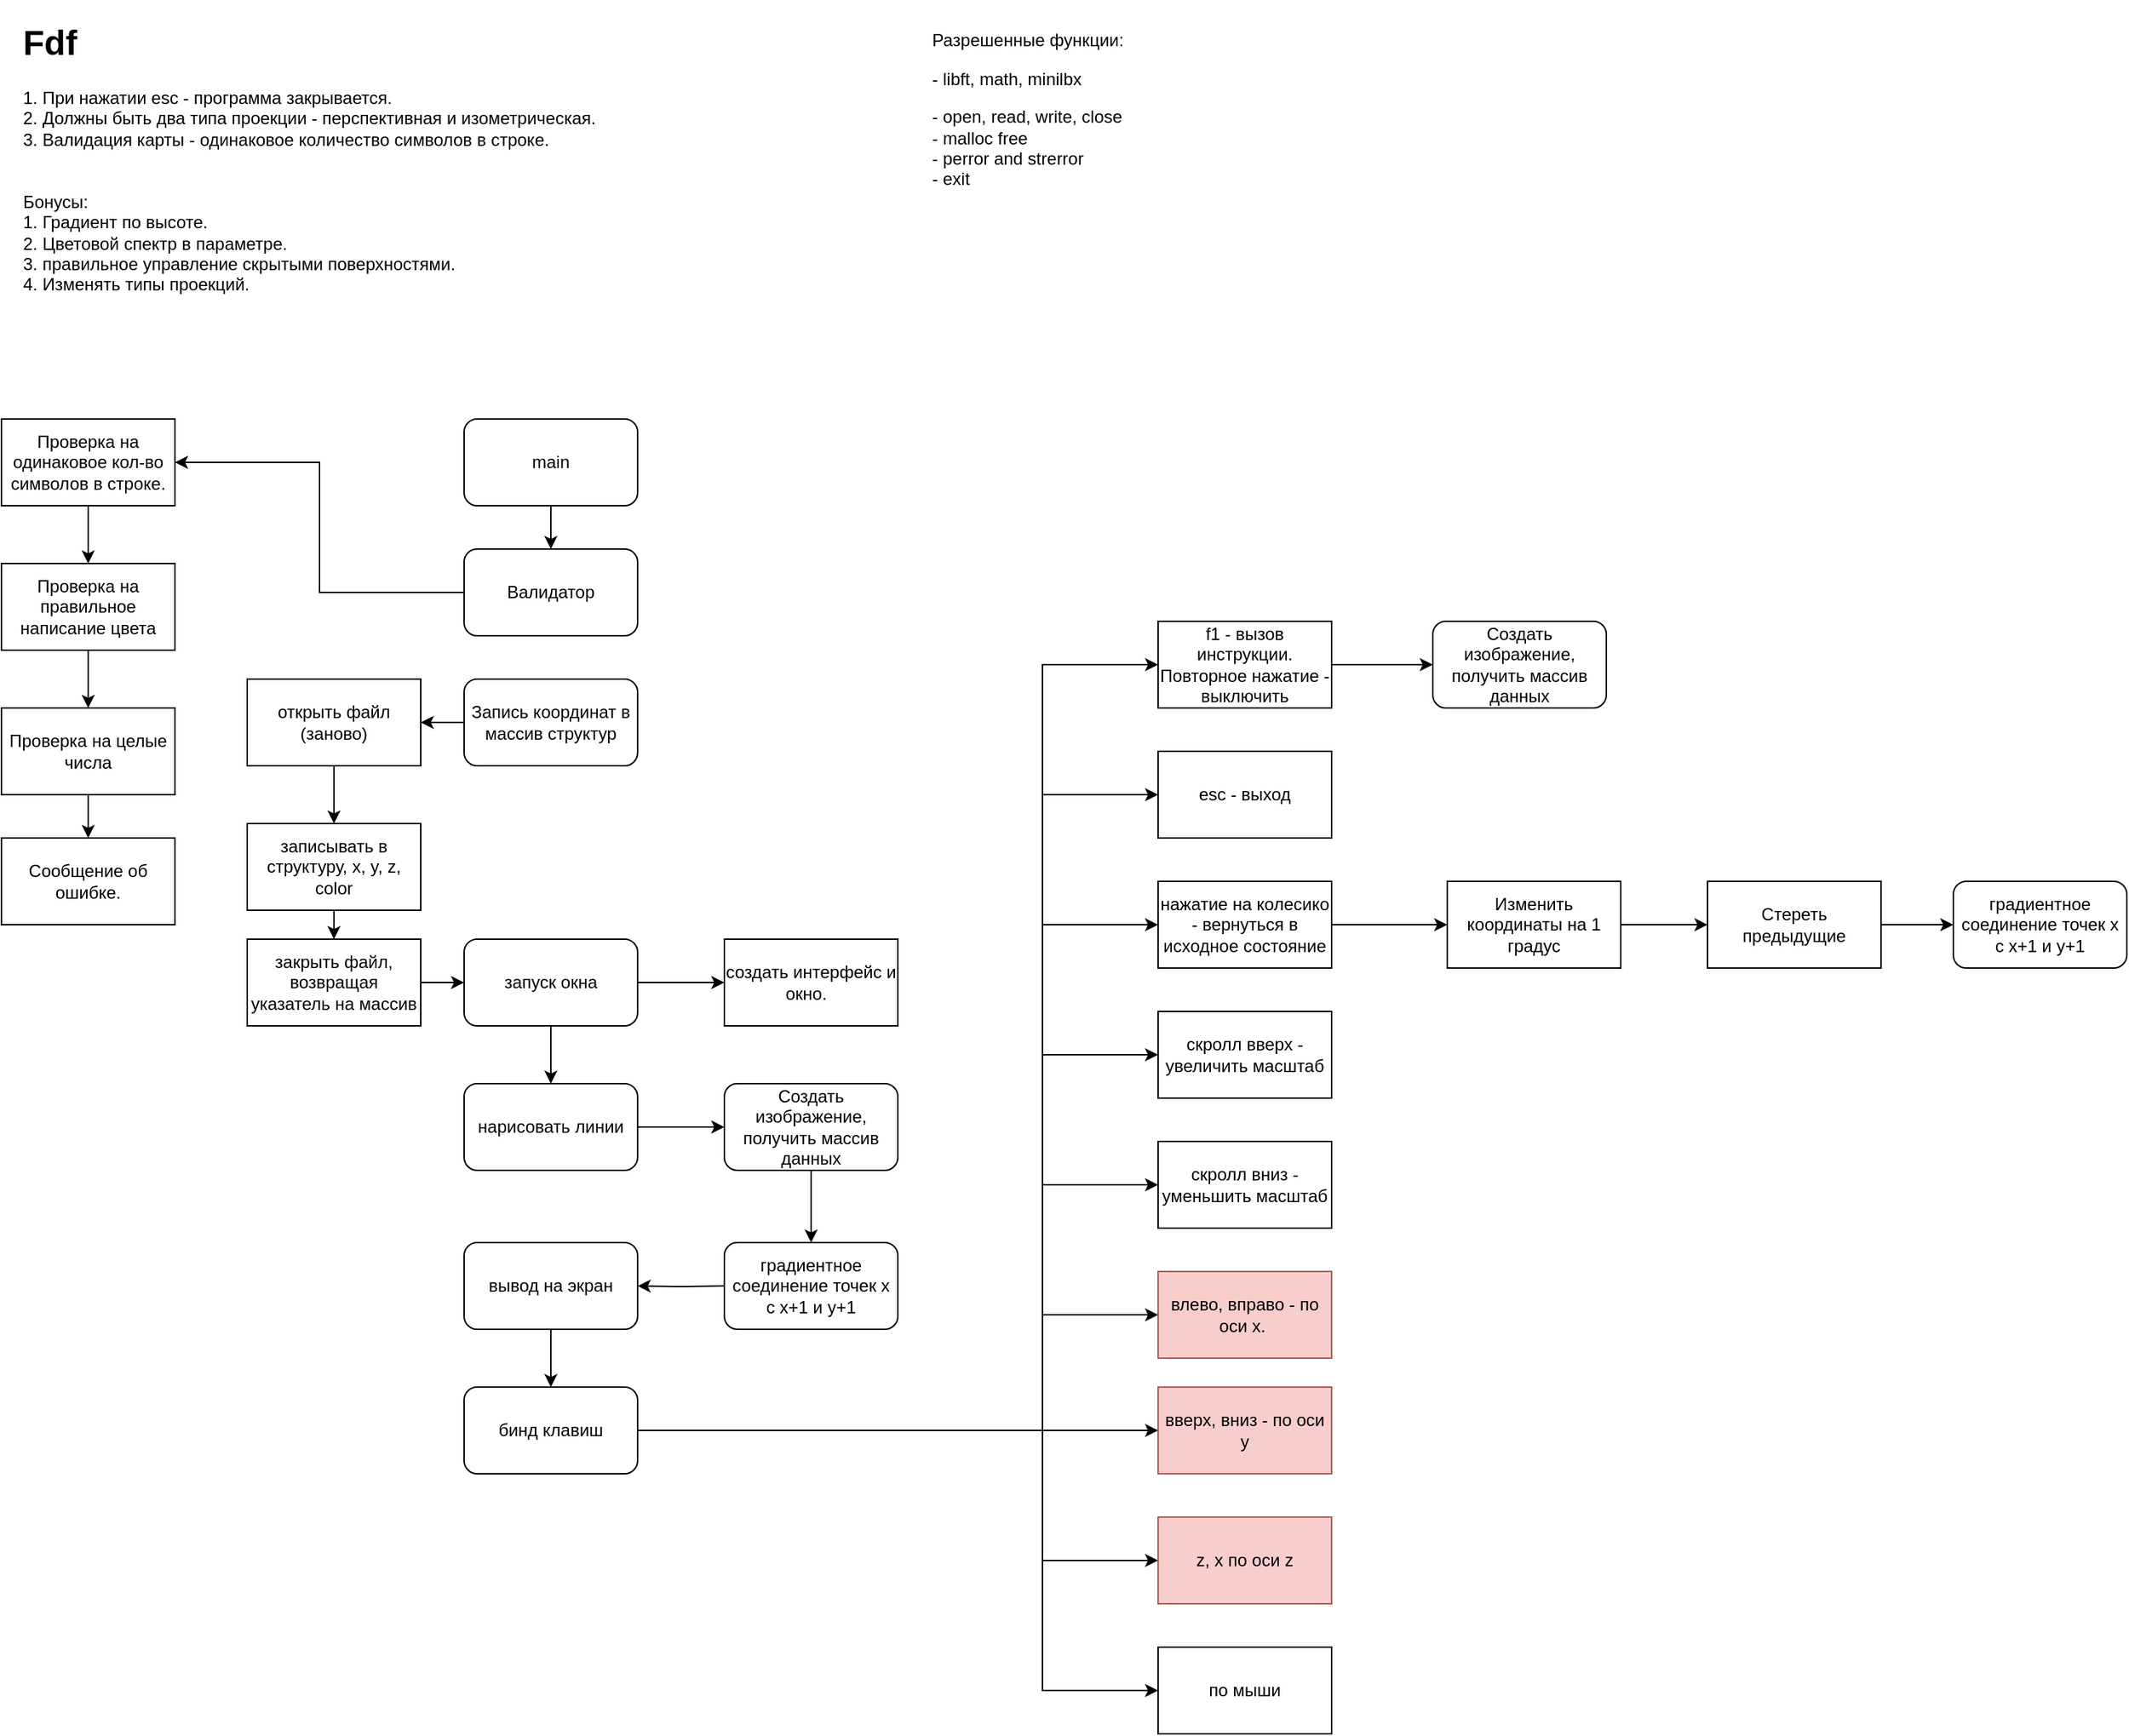 <mxfile version="10.5.4" type="github"><diagram id="v42kx7biO2deFO37t8zv" name="Page-1"><mxGraphModel dx="1154" dy="1090" grid="1" gridSize="10" guides="1" tooltips="1" connect="1" arrows="1" fold="1" page="1" pageScale="1" pageWidth="850" pageHeight="1100" math="0" shadow="0"><root><mxCell id="0"/><mxCell id="1" parent="0"/><mxCell id="bMH6zzSPCmijD4IpLeof-1" value="&lt;h1&gt;Fdf&lt;/h1&gt;&lt;p&gt;&lt;/p&gt;1. При нажатии esc - программа закрывается.&lt;br&gt;2. Должны быть два типа проекции - перспективная и изометрическая.&lt;br&gt;3. Валидация карты - одинаковое количество символов в строке.&amp;nbsp;&lt;br&gt;&lt;br&gt;&lt;br&gt;Бонусы:&lt;br&gt;1. Градиент по высоте.&lt;br&gt;2. Цветовой спектр в параметре.&lt;br&gt;3. правильное управление скрытыми поверхностями.&amp;nbsp;&lt;br&gt;4. Изменять типы проекций.&lt;br&gt;&lt;br&gt;" style="text;html=1;strokeColor=none;fillColor=none;spacing=5;spacingTop=-20;whiteSpace=wrap;overflow=hidden;rounded=0;" vertex="1" parent="1"><mxGeometry x="40" y="20" width="620" height="210" as="geometry"/></mxCell><mxCell id="bMH6zzSPCmijD4IpLeof-2" value="&lt;p style=&quot;text-align: left&quot;&gt;Разрешенные функции:&lt;/p&gt;&lt;p style=&quot;text-align: left&quot;&gt;- libft, math, minilbx&lt;/p&gt;&lt;span&gt;&lt;div style=&quot;text-align: left&quot;&gt;&lt;span&gt;- open, read, write, close&lt;/span&gt;&lt;/div&gt;&lt;/span&gt;&lt;span&gt;&lt;div style=&quot;text-align: left&quot;&gt;&lt;span&gt;- malloc free&lt;/span&gt;&lt;/div&gt;&lt;/span&gt;&lt;span&gt;&lt;div style=&quot;text-align: left&quot;&gt;&lt;span&gt;- perror and strerror&lt;/span&gt;&lt;/div&gt;&lt;/span&gt;&lt;div style=&quot;text-align: left&quot;&gt;&lt;span&gt;- exit&lt;/span&gt;&lt;/div&gt;" style="text;html=1;strokeColor=none;fillColor=none;align=center;verticalAlign=middle;whiteSpace=wrap;rounded=0;" vertex="1" parent="1"><mxGeometry x="660" y="10" width="160" height="140" as="geometry"/></mxCell><mxCell id="bMH6zzSPCmijD4IpLeof-11" style="edgeStyle=orthogonalEdgeStyle;rounded=0;orthogonalLoop=1;jettySize=auto;html=1;entryX=0.5;entryY=0;entryDx=0;entryDy=0;" edge="1" parent="1" source="bMH6zzSPCmijD4IpLeof-3" target="bMH6zzSPCmijD4IpLeof-4"><mxGeometry relative="1" as="geometry"/></mxCell><mxCell id="bMH6zzSPCmijD4IpLeof-3" value="main" style="rounded=1;whiteSpace=wrap;html=1;" vertex="1" parent="1"><mxGeometry x="350" y="300" width="120" height="60" as="geometry"/></mxCell><mxCell id="bMH6zzSPCmijD4IpLeof-10" style="edgeStyle=orthogonalEdgeStyle;rounded=0;orthogonalLoop=1;jettySize=auto;html=1;entryX=1;entryY=0.5;entryDx=0;entryDy=0;" edge="1" parent="1" source="bMH6zzSPCmijD4IpLeof-4" target="bMH6zzSPCmijD4IpLeof-5"><mxGeometry relative="1" as="geometry"/></mxCell><mxCell id="bMH6zzSPCmijD4IpLeof-4" value="Валидатор" style="rounded=1;whiteSpace=wrap;html=1;" vertex="1" parent="1"><mxGeometry x="350" y="390" width="120" height="60" as="geometry"/></mxCell><mxCell id="bMH6zzSPCmijD4IpLeof-9" style="edgeStyle=orthogonalEdgeStyle;rounded=0;orthogonalLoop=1;jettySize=auto;html=1;entryX=0.5;entryY=0;entryDx=0;entryDy=0;" edge="1" parent="1" source="bMH6zzSPCmijD4IpLeof-5" target="bMH6zzSPCmijD4IpLeof-6"><mxGeometry relative="1" as="geometry"/></mxCell><mxCell id="bMH6zzSPCmijD4IpLeof-5" value="Проверка на одинаковое кол-во символов в строке." style="rounded=0;whiteSpace=wrap;html=1;" vertex="1" parent="1"><mxGeometry x="30" y="300" width="120" height="60" as="geometry"/></mxCell><mxCell id="bMH6zzSPCmijD4IpLeof-8" style="edgeStyle=orthogonalEdgeStyle;rounded=0;orthogonalLoop=1;jettySize=auto;html=1;entryX=0.5;entryY=0;entryDx=0;entryDy=0;" edge="1" parent="1" source="bMH6zzSPCmijD4IpLeof-6" target="bMH6zzSPCmijD4IpLeof-7"><mxGeometry relative="1" as="geometry"/></mxCell><mxCell id="bMH6zzSPCmijD4IpLeof-6" value="Проверка на правильное написание цвета" style="rounded=0;whiteSpace=wrap;html=1;" vertex="1" parent="1"><mxGeometry x="30" y="400" width="120" height="60" as="geometry"/></mxCell><mxCell id="bMH6zzSPCmijD4IpLeof-48" style="edgeStyle=orthogonalEdgeStyle;rounded=0;orthogonalLoop=1;jettySize=auto;html=1;entryX=0.5;entryY=0;entryDx=0;entryDy=0;" edge="1" parent="1" source="bMH6zzSPCmijD4IpLeof-7" target="bMH6zzSPCmijD4IpLeof-47"><mxGeometry relative="1" as="geometry"/></mxCell><mxCell id="bMH6zzSPCmijD4IpLeof-7" value="Проверка на целые числа" style="rounded=0;whiteSpace=wrap;html=1;" vertex="1" parent="1"><mxGeometry x="30" y="500" width="120" height="60" as="geometry"/></mxCell><mxCell id="bMH6zzSPCmijD4IpLeof-28" style="edgeStyle=orthogonalEdgeStyle;rounded=0;orthogonalLoop=1;jettySize=auto;html=1;exitX=1;exitY=0.5;exitDx=0;exitDy=0;entryX=0;entryY=0.5;entryDx=0;entryDy=0;" edge="1" parent="1" source="bMH6zzSPCmijD4IpLeof-12" target="bMH6zzSPCmijD4IpLeof-24"><mxGeometry relative="1" as="geometry"><Array as="points"><mxPoint x="750" y="1000"/><mxPoint x="750" y="470"/></Array></mxGeometry></mxCell><mxCell id="bMH6zzSPCmijD4IpLeof-29" style="edgeStyle=orthogonalEdgeStyle;rounded=0;orthogonalLoop=1;jettySize=auto;html=1;entryX=0;entryY=0.5;entryDx=0;entryDy=0;" edge="1" parent="1" source="bMH6zzSPCmijD4IpLeof-12" target="bMH6zzSPCmijD4IpLeof-14"><mxGeometry relative="1" as="geometry"><Array as="points"><mxPoint x="750" y="1000"/><mxPoint x="750" y="560"/></Array></mxGeometry></mxCell><mxCell id="bMH6zzSPCmijD4IpLeof-30" style="edgeStyle=orthogonalEdgeStyle;rounded=0;orthogonalLoop=1;jettySize=auto;html=1;entryX=0;entryY=0.5;entryDx=0;entryDy=0;" edge="1" parent="1" source="bMH6zzSPCmijD4IpLeof-12" target="bMH6zzSPCmijD4IpLeof-15"><mxGeometry relative="1" as="geometry"><Array as="points"><mxPoint x="750" y="1000"/><mxPoint x="750" y="650"/></Array></mxGeometry></mxCell><mxCell id="bMH6zzSPCmijD4IpLeof-31" style="edgeStyle=orthogonalEdgeStyle;rounded=0;orthogonalLoop=1;jettySize=auto;html=1;entryX=0;entryY=0.5;entryDx=0;entryDy=0;" edge="1" parent="1" source="bMH6zzSPCmijD4IpLeof-12" target="bMH6zzSPCmijD4IpLeof-18"><mxGeometry relative="1" as="geometry"><Array as="points"><mxPoint x="750" y="1000"/><mxPoint x="750" y="740"/></Array></mxGeometry></mxCell><mxCell id="bMH6zzSPCmijD4IpLeof-32" style="edgeStyle=orthogonalEdgeStyle;rounded=0;orthogonalLoop=1;jettySize=auto;html=1;entryX=0;entryY=0.5;entryDx=0;entryDy=0;" edge="1" parent="1" source="bMH6zzSPCmijD4IpLeof-12" target="bMH6zzSPCmijD4IpLeof-19"><mxGeometry relative="1" as="geometry"><Array as="points"><mxPoint x="750" y="1000"/><mxPoint x="750" y="830"/></Array></mxGeometry></mxCell><mxCell id="bMH6zzSPCmijD4IpLeof-33" style="edgeStyle=orthogonalEdgeStyle;rounded=0;orthogonalLoop=1;jettySize=auto;html=1;entryX=0;entryY=0.5;entryDx=0;entryDy=0;" edge="1" parent="1" source="bMH6zzSPCmijD4IpLeof-12" target="bMH6zzSPCmijD4IpLeof-20"><mxGeometry relative="1" as="geometry"><Array as="points"><mxPoint x="750" y="1000"/><mxPoint x="750" y="920"/></Array></mxGeometry></mxCell><mxCell id="bMH6zzSPCmijD4IpLeof-34" style="edgeStyle=orthogonalEdgeStyle;rounded=0;orthogonalLoop=1;jettySize=auto;html=1;entryX=0;entryY=0.5;entryDx=0;entryDy=0;" edge="1" parent="1" source="bMH6zzSPCmijD4IpLeof-12" target="bMH6zzSPCmijD4IpLeof-21"><mxGeometry relative="1" as="geometry"/></mxCell><mxCell id="bMH6zzSPCmijD4IpLeof-35" style="edgeStyle=orthogonalEdgeStyle;rounded=0;orthogonalLoop=1;jettySize=auto;html=1;entryX=0;entryY=0.5;entryDx=0;entryDy=0;" edge="1" parent="1" source="bMH6zzSPCmijD4IpLeof-12" target="bMH6zzSPCmijD4IpLeof-22"><mxGeometry relative="1" as="geometry"><Array as="points"><mxPoint x="750" y="1000"/><mxPoint x="750" y="1090"/></Array></mxGeometry></mxCell><mxCell id="bMH6zzSPCmijD4IpLeof-67" style="edgeStyle=orthogonalEdgeStyle;rounded=0;orthogonalLoop=1;jettySize=auto;html=1;entryX=0;entryY=0.5;entryDx=0;entryDy=0;" edge="1" parent="1" source="bMH6zzSPCmijD4IpLeof-12" target="bMH6zzSPCmijD4IpLeof-66"><mxGeometry relative="1" as="geometry"><Array as="points"><mxPoint x="750" y="1000"/><mxPoint x="750" y="1180"/></Array></mxGeometry></mxCell><mxCell id="bMH6zzSPCmijD4IpLeof-12" value="бинд клавиш" style="rounded=1;whiteSpace=wrap;html=1;" vertex="1" parent="1"><mxGeometry x="350" y="970" width="120" height="60" as="geometry"/></mxCell><mxCell id="bMH6zzSPCmijD4IpLeof-14" value="esc - выход" style="rounded=0;whiteSpace=wrap;html=1;" vertex="1" parent="1"><mxGeometry x="830" y="530" width="120" height="60" as="geometry"/></mxCell><mxCell id="bMH6zzSPCmijD4IpLeof-69" style="edgeStyle=orthogonalEdgeStyle;rounded=0;orthogonalLoop=1;jettySize=auto;html=1;entryX=0;entryY=0.5;entryDx=0;entryDy=0;" edge="1" parent="1" source="bMH6zzSPCmijD4IpLeof-15" target="bMH6zzSPCmijD4IpLeof-70"><mxGeometry relative="1" as="geometry"><mxPoint x="1010" y="650" as="targetPoint"/></mxGeometry></mxCell><mxCell id="bMH6zzSPCmijD4IpLeof-15" value="нажатие на колесико - вернуться в исходное состояние" style="rounded=0;whiteSpace=wrap;html=1;" vertex="1" parent="1"><mxGeometry x="830" y="620" width="120" height="60" as="geometry"/></mxCell><mxCell id="bMH6zzSPCmijD4IpLeof-18" value="скролл вверх - увеличить масштаб" style="rounded=0;whiteSpace=wrap;html=1;" vertex="1" parent="1"><mxGeometry x="830" y="710" width="120" height="60" as="geometry"/></mxCell><mxCell id="bMH6zzSPCmijD4IpLeof-19" value="скролл вниз - уменьшить масштаб" style="rounded=0;whiteSpace=wrap;html=1;" vertex="1" parent="1"><mxGeometry x="830" y="800" width="120" height="60" as="geometry"/></mxCell><mxCell id="bMH6zzSPCmijD4IpLeof-20" value="влево, вправо - по оси x.&amp;nbsp;" style="rounded=0;whiteSpace=wrap;html=1;fillColor=#f8cecc;strokeColor=#b85450;" vertex="1" parent="1"><mxGeometry x="830" y="890" width="120" height="60" as="geometry"/></mxCell><mxCell id="bMH6zzSPCmijD4IpLeof-21" value="вверх, вниз - по оси y" style="rounded=0;whiteSpace=wrap;html=1;fillColor=#f8cecc;strokeColor=#b85450;" vertex="1" parent="1"><mxGeometry x="830" y="970" width="120" height="60" as="geometry"/></mxCell><mxCell id="bMH6zzSPCmijD4IpLeof-22" value="z, x по оси z" style="rounded=0;whiteSpace=wrap;html=1;fillColor=#f8cecc;strokeColor=#b85450;" vertex="1" parent="1"><mxGeometry x="830" y="1060" width="120" height="60" as="geometry"/></mxCell><mxCell id="bMH6zzSPCmijD4IpLeof-65" style="edgeStyle=orthogonalEdgeStyle;rounded=0;orthogonalLoop=1;jettySize=auto;html=1;entryX=0;entryY=0.5;entryDx=0;entryDy=0;" edge="1" parent="1" source="bMH6zzSPCmijD4IpLeof-24" target="bMH6zzSPCmijD4IpLeof-64"><mxGeometry relative="1" as="geometry"/></mxCell><mxCell id="bMH6zzSPCmijD4IpLeof-24" value="f1 - вызов инструкции.&lt;br&gt;Повторное нажатие - выключить&lt;br&gt;" style="rounded=0;whiteSpace=wrap;html=1;" vertex="1" parent="1"><mxGeometry x="830" y="440" width="120" height="60" as="geometry"/></mxCell><mxCell id="bMH6zzSPCmijD4IpLeof-50" style="edgeStyle=orthogonalEdgeStyle;rounded=0;orthogonalLoop=1;jettySize=auto;html=1;entryX=0;entryY=0.5;entryDx=0;entryDy=0;" edge="1" parent="1" source="bMH6zzSPCmijD4IpLeof-25" target="bMH6zzSPCmijD4IpLeof-37"><mxGeometry relative="1" as="geometry"/></mxCell><mxCell id="bMH6zzSPCmijD4IpLeof-53" style="edgeStyle=orthogonalEdgeStyle;rounded=0;orthogonalLoop=1;jettySize=auto;html=1;entryX=0.5;entryY=0;entryDx=0;entryDy=0;" edge="1" parent="1" source="bMH6zzSPCmijD4IpLeof-25" target="bMH6zzSPCmijD4IpLeof-52"><mxGeometry relative="1" as="geometry"/></mxCell><mxCell id="bMH6zzSPCmijD4IpLeof-25" value="запуск окна" style="rounded=1;whiteSpace=wrap;html=1;" vertex="1" parent="1"><mxGeometry x="350" y="660" width="120" height="60" as="geometry"/></mxCell><mxCell id="bMH6zzSPCmijD4IpLeof-37" value="создать интерфейс и окно.&amp;nbsp;&amp;nbsp;" style="rounded=0;whiteSpace=wrap;html=1;" vertex="1" parent="1"><mxGeometry x="530" y="660" width="120" height="60" as="geometry"/></mxCell><mxCell id="bMH6zzSPCmijD4IpLeof-44" style="edgeStyle=orthogonalEdgeStyle;rounded=0;orthogonalLoop=1;jettySize=auto;html=1;entryX=1;entryY=0.5;entryDx=0;entryDy=0;" edge="1" parent="1" source="bMH6zzSPCmijD4IpLeof-40" target="bMH6zzSPCmijD4IpLeof-41"><mxGeometry relative="1" as="geometry"/></mxCell><mxCell id="bMH6zzSPCmijD4IpLeof-40" value="Запись координат в массив структур" style="rounded=1;whiteSpace=wrap;html=1;" vertex="1" parent="1"><mxGeometry x="350" y="480" width="120" height="60" as="geometry"/></mxCell><mxCell id="bMH6zzSPCmijD4IpLeof-43" style="edgeStyle=orthogonalEdgeStyle;rounded=0;orthogonalLoop=1;jettySize=auto;html=1;entryX=0.5;entryY=0;entryDx=0;entryDy=0;" edge="1" parent="1" source="bMH6zzSPCmijD4IpLeof-41" target="bMH6zzSPCmijD4IpLeof-42"><mxGeometry relative="1" as="geometry"/></mxCell><mxCell id="bMH6zzSPCmijD4IpLeof-41" value="открыть файл (заново)" style="rounded=0;whiteSpace=wrap;html=1;" vertex="1" parent="1"><mxGeometry x="200" y="480" width="120" height="60" as="geometry"/></mxCell><mxCell id="bMH6zzSPCmijD4IpLeof-46" style="edgeStyle=orthogonalEdgeStyle;rounded=0;orthogonalLoop=1;jettySize=auto;html=1;entryX=0.5;entryY=0;entryDx=0;entryDy=0;" edge="1" parent="1" source="bMH6zzSPCmijD4IpLeof-42" target="bMH6zzSPCmijD4IpLeof-45"><mxGeometry relative="1" as="geometry"/></mxCell><mxCell id="bMH6zzSPCmijD4IpLeof-42" value="записывать в структуру, x, y, z, color" style="rounded=0;whiteSpace=wrap;html=1;" vertex="1" parent="1"><mxGeometry x="200" y="580" width="120" height="60" as="geometry"/></mxCell><mxCell id="bMH6zzSPCmijD4IpLeof-49" style="edgeStyle=orthogonalEdgeStyle;rounded=0;orthogonalLoop=1;jettySize=auto;html=1;entryX=0;entryY=0.5;entryDx=0;entryDy=0;" edge="1" parent="1" source="bMH6zzSPCmijD4IpLeof-45" target="bMH6zzSPCmijD4IpLeof-25"><mxGeometry relative="1" as="geometry"/></mxCell><mxCell id="bMH6zzSPCmijD4IpLeof-45" value="закрыть файл, возвращая указатель на массив" style="rounded=0;whiteSpace=wrap;html=1;" vertex="1" parent="1"><mxGeometry x="200" y="660" width="120" height="60" as="geometry"/></mxCell><mxCell id="bMH6zzSPCmijD4IpLeof-47" value="Сообщение об ошибке." style="rounded=0;whiteSpace=wrap;html=1;" vertex="1" parent="1"><mxGeometry x="30" y="590" width="120" height="60" as="geometry"/></mxCell><mxCell id="bMH6zzSPCmijD4IpLeof-59" style="edgeStyle=orthogonalEdgeStyle;rounded=0;orthogonalLoop=1;jettySize=auto;html=1;entryX=0;entryY=0.5;entryDx=0;entryDy=0;" edge="1" parent="1" source="bMH6zzSPCmijD4IpLeof-52" target="bMH6zzSPCmijD4IpLeof-57"><mxGeometry relative="1" as="geometry"/></mxCell><mxCell id="bMH6zzSPCmijD4IpLeof-52" value="нарисовать линии" style="rounded=1;whiteSpace=wrap;html=1;" vertex="1" parent="1"><mxGeometry x="350" y="760" width="120" height="60" as="geometry"/></mxCell><mxCell id="bMH6zzSPCmijD4IpLeof-62" style="edgeStyle=orthogonalEdgeStyle;rounded=0;orthogonalLoop=1;jettySize=auto;html=1;entryX=1;entryY=0.5;entryDx=0;entryDy=0;" edge="1" parent="1" target="bMH6zzSPCmijD4IpLeof-61"><mxGeometry relative="1" as="geometry"><mxPoint x="530" y="900" as="sourcePoint"/></mxGeometry></mxCell><mxCell id="bMH6zzSPCmijD4IpLeof-58" style="edgeStyle=orthogonalEdgeStyle;rounded=0;orthogonalLoop=1;jettySize=auto;html=1;entryX=0.5;entryY=0;entryDx=0;entryDy=0;" edge="1" parent="1" source="bMH6zzSPCmijD4IpLeof-57"><mxGeometry relative="1" as="geometry"><mxPoint x="590" y="870" as="targetPoint"/></mxGeometry></mxCell><mxCell id="bMH6zzSPCmijD4IpLeof-57" value="&lt;span&gt;Создать изображение, получить массив данных&lt;/span&gt;" style="rounded=1;whiteSpace=wrap;html=1;" vertex="1" parent="1"><mxGeometry x="530" y="760" width="120" height="60" as="geometry"/></mxCell><mxCell id="bMH6zzSPCmijD4IpLeof-63" style="edgeStyle=orthogonalEdgeStyle;rounded=0;orthogonalLoop=1;jettySize=auto;html=1;entryX=0.5;entryY=0;entryDx=0;entryDy=0;" edge="1" parent="1" source="bMH6zzSPCmijD4IpLeof-61" target="bMH6zzSPCmijD4IpLeof-12"><mxGeometry relative="1" as="geometry"/></mxCell><mxCell id="bMH6zzSPCmijD4IpLeof-61" value="вывод на экран" style="rounded=1;whiteSpace=wrap;html=1;" vertex="1" parent="1"><mxGeometry x="350" y="870" width="120" height="60" as="geometry"/></mxCell><mxCell id="bMH6zzSPCmijD4IpLeof-64" value="&lt;span&gt;Создать изображение, получить массив данных&lt;/span&gt;" style="rounded=1;whiteSpace=wrap;html=1;" vertex="1" parent="1"><mxGeometry x="1020" y="440" width="120" height="60" as="geometry"/></mxCell><mxCell id="bMH6zzSPCmijD4IpLeof-66" value="по мыши" style="rounded=0;whiteSpace=wrap;html=1;" vertex="1" parent="1"><mxGeometry x="830" y="1150" width="120" height="60" as="geometry"/></mxCell><mxCell id="bMH6zzSPCmijD4IpLeof-72" style="edgeStyle=orthogonalEdgeStyle;rounded=0;orthogonalLoop=1;jettySize=auto;html=1;entryX=0;entryY=0.5;entryDx=0;entryDy=0;" edge="1" parent="1" source="bMH6zzSPCmijD4IpLeof-70" target="bMH6zzSPCmijD4IpLeof-71"><mxGeometry relative="1" as="geometry"/></mxCell><mxCell id="bMH6zzSPCmijD4IpLeof-70" value="&lt;span&gt;Изменить координаты на 1 градус&lt;/span&gt;" style="rounded=0;whiteSpace=wrap;html=1;" vertex="1" parent="1"><mxGeometry x="1030" y="620" width="120" height="60" as="geometry"/></mxCell><mxCell id="bMH6zzSPCmijD4IpLeof-74" style="edgeStyle=orthogonalEdgeStyle;rounded=0;orthogonalLoop=1;jettySize=auto;html=1;exitX=1;exitY=0.5;exitDx=0;exitDy=0;entryX=0;entryY=0.5;entryDx=0;entryDy=0;" edge="1" parent="1" source="bMH6zzSPCmijD4IpLeof-71" target="bMH6zzSPCmijD4IpLeof-76"><mxGeometry relative="1" as="geometry"><mxPoint x="1370" y="650" as="targetPoint"/></mxGeometry></mxCell><mxCell id="bMH6zzSPCmijD4IpLeof-71" value="Стереть предыдущие" style="rounded=0;whiteSpace=wrap;html=1;" vertex="1" parent="1"><mxGeometry x="1210" y="620" width="120" height="60" as="geometry"/></mxCell><mxCell id="bMH6zzSPCmijD4IpLeof-75" value="&lt;span&gt;градиентное соединение точек x c x+1 и y+1&lt;/span&gt;" style="rounded=1;whiteSpace=wrap;html=1;" vertex="1" parent="1"><mxGeometry x="530" y="870" width="120" height="60" as="geometry"/></mxCell><mxCell id="bMH6zzSPCmijD4IpLeof-76" value="&lt;span&gt;градиентное соединение точек x c x+1 и y+1&lt;/span&gt;" style="rounded=1;whiteSpace=wrap;html=1;" vertex="1" parent="1"><mxGeometry x="1380" y="620" width="120" height="60" as="geometry"/></mxCell></root></mxGraphModel></diagram></mxfile>